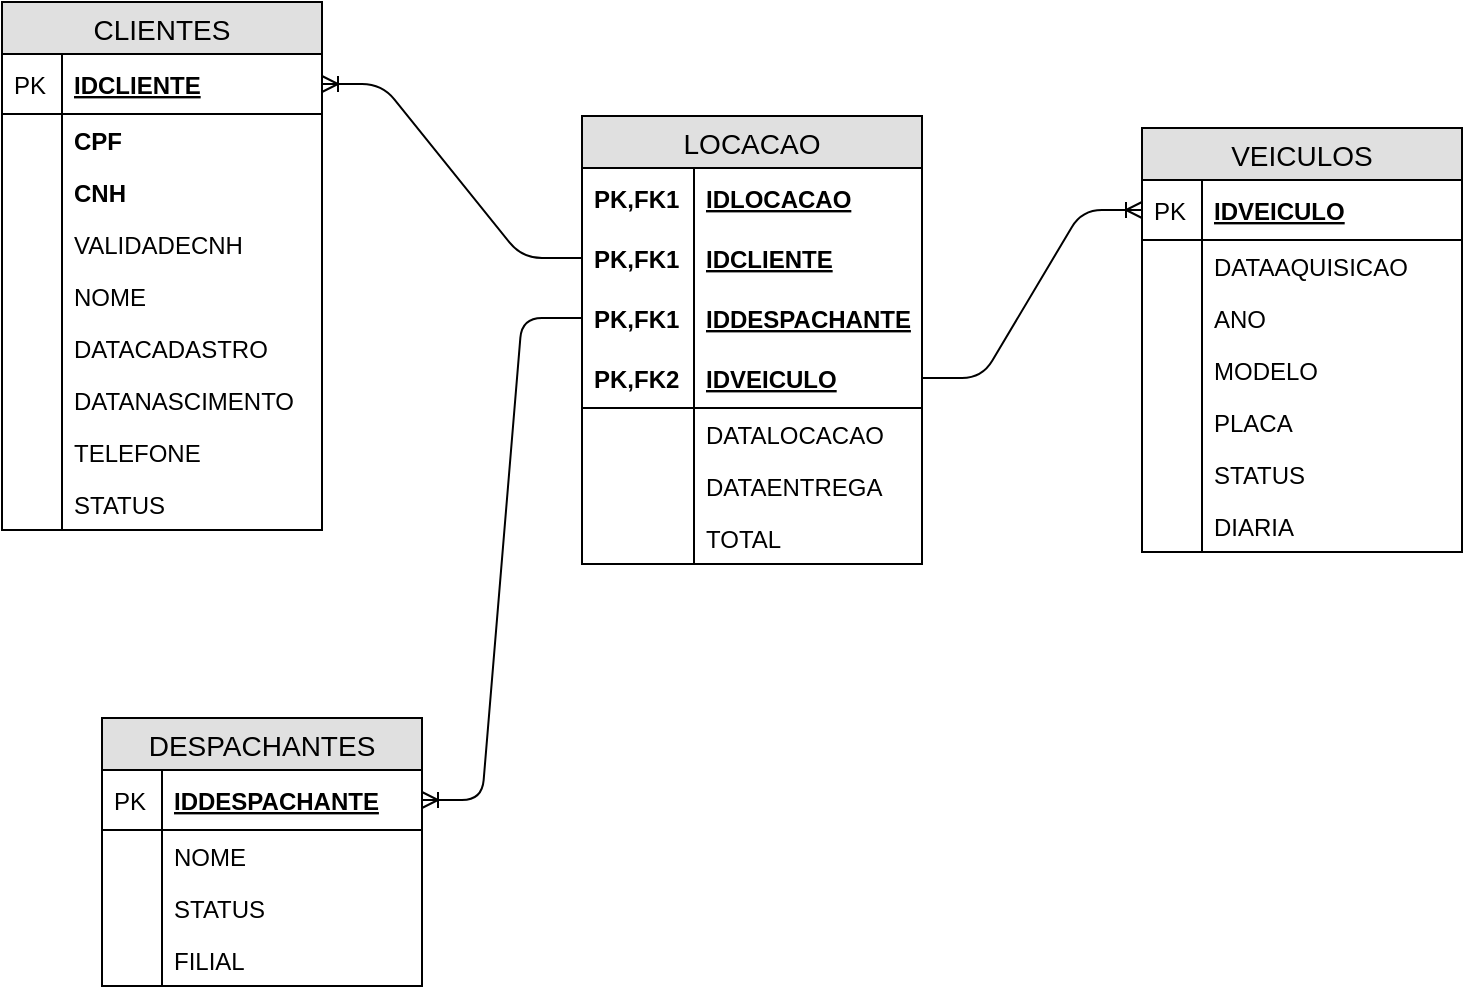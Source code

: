 <mxfile version="11.0.5" type="device"><diagram name="Page-1" id="2ca16b54-16f6-2749-3443-fa8db7711227"><mxGraphModel dx="1422" dy="725" grid="1" gridSize="10" guides="1" tooltips="1" connect="1" arrows="1" fold="1" page="1" pageScale="1" pageWidth="1100" pageHeight="850" background="#ffffff" math="0" shadow="0"><root><mxCell id="0"/><mxCell id="1" parent="0"/><mxCell id="qyWQ_okoRUeHuGyHm9Yl-1" value="DESPACHANTES" style="swimlane;fontStyle=0;childLayout=stackLayout;horizontal=1;startSize=26;fillColor=#e0e0e0;horizontalStack=0;resizeParent=1;resizeParentMax=0;resizeLast=0;collapsible=1;marginBottom=0;swimlaneFillColor=#ffffff;align=center;fontSize=14;" parent="1" vertex="1"><mxGeometry x="370" y="431" width="160" height="134" as="geometry"/></mxCell><mxCell id="qyWQ_okoRUeHuGyHm9Yl-2" value="IDDESPACHANTE" style="shape=partialRectangle;top=0;left=0;right=0;bottom=1;align=left;verticalAlign=middle;fillColor=none;spacingLeft=34;spacingRight=4;overflow=hidden;rotatable=0;points=[[0,0.5],[1,0.5]];portConstraint=eastwest;dropTarget=0;fontStyle=5;fontSize=12;" parent="qyWQ_okoRUeHuGyHm9Yl-1" vertex="1"><mxGeometry y="26" width="160" height="30" as="geometry"/></mxCell><mxCell id="qyWQ_okoRUeHuGyHm9Yl-3" value="PK" style="shape=partialRectangle;top=0;left=0;bottom=0;fillColor=none;align=left;verticalAlign=middle;spacingLeft=4;spacingRight=4;overflow=hidden;rotatable=0;points=[];portConstraint=eastwest;part=1;fontSize=12;" parent="qyWQ_okoRUeHuGyHm9Yl-2" vertex="1" connectable="0"><mxGeometry width="30" height="30" as="geometry"/></mxCell><mxCell id="qyWQ_okoRUeHuGyHm9Yl-4" value="NOME" style="shape=partialRectangle;top=0;left=0;right=0;bottom=0;align=left;verticalAlign=top;fillColor=none;spacingLeft=34;spacingRight=4;overflow=hidden;rotatable=0;points=[[0,0.5],[1,0.5]];portConstraint=eastwest;dropTarget=0;fontSize=12;" parent="qyWQ_okoRUeHuGyHm9Yl-1" vertex="1"><mxGeometry y="56" width="160" height="26" as="geometry"/></mxCell><mxCell id="qyWQ_okoRUeHuGyHm9Yl-5" value="" style="shape=partialRectangle;top=0;left=0;bottom=0;fillColor=none;align=left;verticalAlign=top;spacingLeft=4;spacingRight=4;overflow=hidden;rotatable=0;points=[];portConstraint=eastwest;part=1;fontSize=12;" parent="qyWQ_okoRUeHuGyHm9Yl-4" vertex="1" connectable="0"><mxGeometry width="30" height="26" as="geometry"/></mxCell><mxCell id="qyWQ_okoRUeHuGyHm9Yl-6" value="STATUS" style="shape=partialRectangle;top=0;left=0;right=0;bottom=0;align=left;verticalAlign=top;fillColor=none;spacingLeft=34;spacingRight=4;overflow=hidden;rotatable=0;points=[[0,0.5],[1,0.5]];portConstraint=eastwest;dropTarget=0;fontSize=12;" parent="qyWQ_okoRUeHuGyHm9Yl-1" vertex="1"><mxGeometry y="82" width="160" height="26" as="geometry"/></mxCell><mxCell id="qyWQ_okoRUeHuGyHm9Yl-7" value="" style="shape=partialRectangle;top=0;left=0;bottom=0;fillColor=none;align=left;verticalAlign=top;spacingLeft=4;spacingRight=4;overflow=hidden;rotatable=0;points=[];portConstraint=eastwest;part=1;fontSize=12;" parent="qyWQ_okoRUeHuGyHm9Yl-6" vertex="1" connectable="0"><mxGeometry width="30" height="26" as="geometry"/></mxCell><mxCell id="qyWQ_okoRUeHuGyHm9Yl-8" value="FILIAL" style="shape=partialRectangle;top=0;left=0;right=0;bottom=0;align=left;verticalAlign=top;fillColor=none;spacingLeft=34;spacingRight=4;overflow=hidden;rotatable=0;points=[[0,0.5],[1,0.5]];portConstraint=eastwest;dropTarget=0;fontSize=12;" parent="qyWQ_okoRUeHuGyHm9Yl-1" vertex="1"><mxGeometry y="108" width="160" height="26" as="geometry"/></mxCell><mxCell id="qyWQ_okoRUeHuGyHm9Yl-9" value="" style="shape=partialRectangle;top=0;left=0;bottom=0;fillColor=none;align=left;verticalAlign=top;spacingLeft=4;spacingRight=4;overflow=hidden;rotatable=0;points=[];portConstraint=eastwest;part=1;fontSize=12;" parent="qyWQ_okoRUeHuGyHm9Yl-8" vertex="1" connectable="0"><mxGeometry width="30" height="26" as="geometry"/></mxCell><mxCell id="qyWQ_okoRUeHuGyHm9Yl-14" value="VEICULOS" style="swimlane;fontStyle=0;childLayout=stackLayout;horizontal=1;startSize=26;fillColor=#e0e0e0;horizontalStack=0;resizeParent=1;resizeParentMax=0;resizeLast=0;collapsible=1;marginBottom=0;swimlaneFillColor=#ffffff;align=center;fontSize=14;" parent="1" vertex="1"><mxGeometry x="890" y="136" width="160" height="212" as="geometry"/></mxCell><mxCell id="qyWQ_okoRUeHuGyHm9Yl-15" value="IDVEICULO" style="shape=partialRectangle;top=0;left=0;right=0;bottom=1;align=left;verticalAlign=middle;fillColor=none;spacingLeft=34;spacingRight=4;overflow=hidden;rotatable=0;points=[[0,0.5],[1,0.5]];portConstraint=eastwest;dropTarget=0;fontStyle=5;fontSize=12;" parent="qyWQ_okoRUeHuGyHm9Yl-14" vertex="1"><mxGeometry y="26" width="160" height="30" as="geometry"/></mxCell><mxCell id="qyWQ_okoRUeHuGyHm9Yl-16" value="PK" style="shape=partialRectangle;top=0;left=0;bottom=0;fillColor=none;align=left;verticalAlign=middle;spacingLeft=4;spacingRight=4;overflow=hidden;rotatable=0;points=[];portConstraint=eastwest;part=1;fontSize=12;" parent="qyWQ_okoRUeHuGyHm9Yl-15" vertex="1" connectable="0"><mxGeometry width="30" height="30" as="geometry"/></mxCell><mxCell id="qyWQ_okoRUeHuGyHm9Yl-17" value="DATAAQUISICAO" style="shape=partialRectangle;top=0;left=0;right=0;bottom=0;align=left;verticalAlign=top;fillColor=none;spacingLeft=34;spacingRight=4;overflow=hidden;rotatable=0;points=[[0,0.5],[1,0.5]];portConstraint=eastwest;dropTarget=0;fontSize=12;" parent="qyWQ_okoRUeHuGyHm9Yl-14" vertex="1"><mxGeometry y="56" width="160" height="26" as="geometry"/></mxCell><mxCell id="qyWQ_okoRUeHuGyHm9Yl-18" value="" style="shape=partialRectangle;top=0;left=0;bottom=0;fillColor=none;align=left;verticalAlign=top;spacingLeft=4;spacingRight=4;overflow=hidden;rotatable=0;points=[];portConstraint=eastwest;part=1;fontSize=12;" parent="qyWQ_okoRUeHuGyHm9Yl-17" vertex="1" connectable="0"><mxGeometry width="30" height="26" as="geometry"/></mxCell><mxCell id="qyWQ_okoRUeHuGyHm9Yl-19" value="ANO" style="shape=partialRectangle;top=0;left=0;right=0;bottom=0;align=left;verticalAlign=top;fillColor=none;spacingLeft=34;spacingRight=4;overflow=hidden;rotatable=0;points=[[0,0.5],[1,0.5]];portConstraint=eastwest;dropTarget=0;fontSize=12;" parent="qyWQ_okoRUeHuGyHm9Yl-14" vertex="1"><mxGeometry y="82" width="160" height="26" as="geometry"/></mxCell><mxCell id="qyWQ_okoRUeHuGyHm9Yl-20" value="" style="shape=partialRectangle;top=0;left=0;bottom=0;fillColor=none;align=left;verticalAlign=top;spacingLeft=4;spacingRight=4;overflow=hidden;rotatable=0;points=[];portConstraint=eastwest;part=1;fontSize=12;" parent="qyWQ_okoRUeHuGyHm9Yl-19" vertex="1" connectable="0"><mxGeometry width="30" height="26" as="geometry"/></mxCell><mxCell id="tb-j-LvTbhXOiFxGkppm-16" value="MODELO" style="shape=partialRectangle;top=0;left=0;right=0;bottom=0;align=left;verticalAlign=top;fillColor=none;spacingLeft=34;spacingRight=4;overflow=hidden;rotatable=0;points=[[0,0.5],[1,0.5]];portConstraint=eastwest;dropTarget=0;fontSize=12;" vertex="1" parent="qyWQ_okoRUeHuGyHm9Yl-14"><mxGeometry y="108" width="160" height="26" as="geometry"/></mxCell><mxCell id="tb-j-LvTbhXOiFxGkppm-17" value="" style="shape=partialRectangle;top=0;left=0;bottom=0;fillColor=none;align=left;verticalAlign=top;spacingLeft=4;spacingRight=4;overflow=hidden;rotatable=0;points=[];portConstraint=eastwest;part=1;fontSize=12;" vertex="1" connectable="0" parent="tb-j-LvTbhXOiFxGkppm-16"><mxGeometry width="30" height="26" as="geometry"/></mxCell><mxCell id="tb-j-LvTbhXOiFxGkppm-18" value="PLACA" style="shape=partialRectangle;top=0;left=0;right=0;bottom=0;align=left;verticalAlign=top;fillColor=none;spacingLeft=34;spacingRight=4;overflow=hidden;rotatable=0;points=[[0,0.5],[1,0.5]];portConstraint=eastwest;dropTarget=0;fontSize=12;" vertex="1" parent="qyWQ_okoRUeHuGyHm9Yl-14"><mxGeometry y="134" width="160" height="26" as="geometry"/></mxCell><mxCell id="tb-j-LvTbhXOiFxGkppm-19" value="" style="shape=partialRectangle;top=0;left=0;bottom=0;fillColor=none;align=left;verticalAlign=top;spacingLeft=4;spacingRight=4;overflow=hidden;rotatable=0;points=[];portConstraint=eastwest;part=1;fontSize=12;" vertex="1" connectable="0" parent="tb-j-LvTbhXOiFxGkppm-18"><mxGeometry width="30" height="26" as="geometry"/></mxCell><mxCell id="tb-j-LvTbhXOiFxGkppm-20" value="STATUS" style="shape=partialRectangle;top=0;left=0;right=0;bottom=0;align=left;verticalAlign=top;fillColor=none;spacingLeft=34;spacingRight=4;overflow=hidden;rotatable=0;points=[[0,0.5],[1,0.5]];portConstraint=eastwest;dropTarget=0;fontSize=12;" vertex="1" parent="qyWQ_okoRUeHuGyHm9Yl-14"><mxGeometry y="160" width="160" height="26" as="geometry"/></mxCell><mxCell id="tb-j-LvTbhXOiFxGkppm-21" value="" style="shape=partialRectangle;top=0;left=0;bottom=0;fillColor=none;align=left;verticalAlign=top;spacingLeft=4;spacingRight=4;overflow=hidden;rotatable=0;points=[];portConstraint=eastwest;part=1;fontSize=12;" vertex="1" connectable="0" parent="tb-j-LvTbhXOiFxGkppm-20"><mxGeometry width="30" height="26" as="geometry"/></mxCell><mxCell id="tb-j-LvTbhXOiFxGkppm-22" value="DIARIA" style="shape=partialRectangle;top=0;left=0;right=0;bottom=0;align=left;verticalAlign=top;fillColor=none;spacingLeft=34;spacingRight=4;overflow=hidden;rotatable=0;points=[[0,0.5],[1,0.5]];portConstraint=eastwest;dropTarget=0;fontSize=12;" vertex="1" parent="qyWQ_okoRUeHuGyHm9Yl-14"><mxGeometry y="186" width="160" height="26" as="geometry"/></mxCell><mxCell id="tb-j-LvTbhXOiFxGkppm-23" value="" style="shape=partialRectangle;top=0;left=0;bottom=0;fillColor=none;align=left;verticalAlign=top;spacingLeft=4;spacingRight=4;overflow=hidden;rotatable=0;points=[];portConstraint=eastwest;part=1;fontSize=12;" vertex="1" connectable="0" parent="tb-j-LvTbhXOiFxGkppm-22"><mxGeometry width="30" height="26" as="geometry"/></mxCell><mxCell id="qyWQ_okoRUeHuGyHm9Yl-25" value="CLIENTES" style="swimlane;fontStyle=0;childLayout=stackLayout;horizontal=1;startSize=26;fillColor=#e0e0e0;horizontalStack=0;resizeParent=1;resizeParentMax=0;resizeLast=0;collapsible=1;marginBottom=0;swimlaneFillColor=#ffffff;align=center;fontSize=14;" parent="1" vertex="1"><mxGeometry x="320" y="73" width="160" height="264" as="geometry"/></mxCell><mxCell id="qyWQ_okoRUeHuGyHm9Yl-26" value="IDCLIENTE" style="shape=partialRectangle;top=0;left=0;right=0;bottom=1;align=left;verticalAlign=middle;fillColor=none;spacingLeft=34;spacingRight=4;overflow=hidden;rotatable=0;points=[[0,0.5],[1,0.5]];portConstraint=eastwest;dropTarget=0;fontStyle=5;fontSize=12;" parent="qyWQ_okoRUeHuGyHm9Yl-25" vertex="1"><mxGeometry y="26" width="160" height="30" as="geometry"/></mxCell><mxCell id="qyWQ_okoRUeHuGyHm9Yl-27" value="PK" style="shape=partialRectangle;top=0;left=0;bottom=0;fillColor=none;align=left;verticalAlign=middle;spacingLeft=4;spacingRight=4;overflow=hidden;rotatable=0;points=[];portConstraint=eastwest;part=1;fontSize=12;" parent="qyWQ_okoRUeHuGyHm9Yl-26" vertex="1" connectable="0"><mxGeometry width="30" height="30" as="geometry"/></mxCell><mxCell id="qyWQ_okoRUeHuGyHm9Yl-28" value="CPF" style="shape=partialRectangle;top=0;left=0;right=0;bottom=0;align=left;verticalAlign=top;fillColor=none;spacingLeft=34;spacingRight=4;overflow=hidden;rotatable=0;points=[[0,0.5],[1,0.5]];portConstraint=eastwest;dropTarget=0;fontSize=12;fontStyle=1" parent="qyWQ_okoRUeHuGyHm9Yl-25" vertex="1"><mxGeometry y="56" width="160" height="26" as="geometry"/></mxCell><mxCell id="qyWQ_okoRUeHuGyHm9Yl-29" value="" style="shape=partialRectangle;top=0;left=0;bottom=0;fillColor=none;align=left;verticalAlign=top;spacingLeft=4;spacingRight=4;overflow=hidden;rotatable=0;points=[];portConstraint=eastwest;part=1;fontSize=12;" parent="qyWQ_okoRUeHuGyHm9Yl-28" vertex="1" connectable="0"><mxGeometry width="30" height="26" as="geometry"/></mxCell><mxCell id="qyWQ_okoRUeHuGyHm9Yl-30" value="CNH" style="shape=partialRectangle;top=0;left=0;right=0;bottom=0;align=left;verticalAlign=top;fillColor=none;spacingLeft=34;spacingRight=4;overflow=hidden;rotatable=0;points=[[0,0.5],[1,0.5]];portConstraint=eastwest;dropTarget=0;fontSize=12;fontStyle=1" parent="qyWQ_okoRUeHuGyHm9Yl-25" vertex="1"><mxGeometry y="82" width="160" height="26" as="geometry"/></mxCell><mxCell id="qyWQ_okoRUeHuGyHm9Yl-31" value="" style="shape=partialRectangle;top=0;left=0;bottom=0;fillColor=none;align=left;verticalAlign=top;spacingLeft=4;spacingRight=4;overflow=hidden;rotatable=0;points=[];portConstraint=eastwest;part=1;fontSize=12;" parent="qyWQ_okoRUeHuGyHm9Yl-30" vertex="1" connectable="0"><mxGeometry width="30" height="26" as="geometry"/></mxCell><mxCell id="qyWQ_okoRUeHuGyHm9Yl-32" value="VALIDADECNH" style="shape=partialRectangle;top=0;left=0;right=0;bottom=0;align=left;verticalAlign=top;fillColor=none;spacingLeft=34;spacingRight=4;overflow=hidden;rotatable=0;points=[[0,0.5],[1,0.5]];portConstraint=eastwest;dropTarget=0;fontSize=12;" parent="qyWQ_okoRUeHuGyHm9Yl-25" vertex="1"><mxGeometry y="108" width="160" height="26" as="geometry"/></mxCell><mxCell id="qyWQ_okoRUeHuGyHm9Yl-33" value="" style="shape=partialRectangle;top=0;left=0;bottom=0;fillColor=none;align=left;verticalAlign=top;spacingLeft=4;spacingRight=4;overflow=hidden;rotatable=0;points=[];portConstraint=eastwest;part=1;fontSize=12;" parent="qyWQ_okoRUeHuGyHm9Yl-32" vertex="1" connectable="0"><mxGeometry width="30" height="26" as="geometry"/></mxCell><mxCell id="qyWQ_okoRUeHuGyHm9Yl-36" value="NOME" style="shape=partialRectangle;top=0;left=0;right=0;bottom=0;align=left;verticalAlign=top;fillColor=none;spacingLeft=34;spacingRight=4;overflow=hidden;rotatable=0;points=[[0,0.5],[1,0.5]];portConstraint=eastwest;dropTarget=0;fontSize=12;" parent="qyWQ_okoRUeHuGyHm9Yl-25" vertex="1"><mxGeometry y="134" width="160" height="26" as="geometry"/></mxCell><mxCell id="qyWQ_okoRUeHuGyHm9Yl-37" value="" style="shape=partialRectangle;top=0;left=0;bottom=0;fillColor=none;align=left;verticalAlign=top;spacingLeft=4;spacingRight=4;overflow=hidden;rotatable=0;points=[];portConstraint=eastwest;part=1;fontSize=12;" parent="qyWQ_okoRUeHuGyHm9Yl-36" vertex="1" connectable="0"><mxGeometry width="30" height="26" as="geometry"/></mxCell><mxCell id="tb-j-LvTbhXOiFxGkppm-24" value="DATACADASTRO" style="shape=partialRectangle;top=0;left=0;right=0;bottom=0;align=left;verticalAlign=top;fillColor=none;spacingLeft=34;spacingRight=4;overflow=hidden;rotatable=0;points=[[0,0.5],[1,0.5]];portConstraint=eastwest;dropTarget=0;fontSize=12;" vertex="1" parent="qyWQ_okoRUeHuGyHm9Yl-25"><mxGeometry y="160" width="160" height="26" as="geometry"/></mxCell><mxCell id="tb-j-LvTbhXOiFxGkppm-25" value="" style="shape=partialRectangle;top=0;left=0;bottom=0;fillColor=none;align=left;verticalAlign=top;spacingLeft=4;spacingRight=4;overflow=hidden;rotatable=0;points=[];portConstraint=eastwest;part=1;fontSize=12;" vertex="1" connectable="0" parent="tb-j-LvTbhXOiFxGkppm-24"><mxGeometry width="30" height="26" as="geometry"/></mxCell><mxCell id="tb-j-LvTbhXOiFxGkppm-27" value="DATANASCIMENTO" style="shape=partialRectangle;top=0;left=0;right=0;bottom=0;align=left;verticalAlign=top;fillColor=none;spacingLeft=34;spacingRight=4;overflow=hidden;rotatable=0;points=[[0,0.5],[1,0.5]];portConstraint=eastwest;dropTarget=0;fontSize=12;" vertex="1" parent="qyWQ_okoRUeHuGyHm9Yl-25"><mxGeometry y="186" width="160" height="26" as="geometry"/></mxCell><mxCell id="tb-j-LvTbhXOiFxGkppm-28" value="" style="shape=partialRectangle;top=0;left=0;bottom=0;fillColor=none;align=left;verticalAlign=top;spacingLeft=4;spacingRight=4;overflow=hidden;rotatable=0;points=[];portConstraint=eastwest;part=1;fontSize=12;" vertex="1" connectable="0" parent="tb-j-LvTbhXOiFxGkppm-27"><mxGeometry width="30" height="26" as="geometry"/></mxCell><mxCell id="tb-j-LvTbhXOiFxGkppm-29" value="TELEFONE" style="shape=partialRectangle;top=0;left=0;right=0;bottom=0;align=left;verticalAlign=top;fillColor=none;spacingLeft=34;spacingRight=4;overflow=hidden;rotatable=0;points=[[0,0.5],[1,0.5]];portConstraint=eastwest;dropTarget=0;fontSize=12;" vertex="1" parent="qyWQ_okoRUeHuGyHm9Yl-25"><mxGeometry y="212" width="160" height="26" as="geometry"/></mxCell><mxCell id="tb-j-LvTbhXOiFxGkppm-30" value="" style="shape=partialRectangle;top=0;left=0;bottom=0;fillColor=none;align=left;verticalAlign=top;spacingLeft=4;spacingRight=4;overflow=hidden;rotatable=0;points=[];portConstraint=eastwest;part=1;fontSize=12;" vertex="1" connectable="0" parent="tb-j-LvTbhXOiFxGkppm-29"><mxGeometry width="30" height="26" as="geometry"/></mxCell><mxCell id="tb-j-LvTbhXOiFxGkppm-31" value="STATUS" style="shape=partialRectangle;top=0;left=0;right=0;bottom=0;align=left;verticalAlign=top;fillColor=none;spacingLeft=34;spacingRight=4;overflow=hidden;rotatable=0;points=[[0,0.5],[1,0.5]];portConstraint=eastwest;dropTarget=0;fontSize=12;" vertex="1" parent="qyWQ_okoRUeHuGyHm9Yl-25"><mxGeometry y="238" width="160" height="26" as="geometry"/></mxCell><mxCell id="tb-j-LvTbhXOiFxGkppm-32" value="" style="shape=partialRectangle;top=0;left=0;bottom=0;fillColor=none;align=left;verticalAlign=top;spacingLeft=4;spacingRight=4;overflow=hidden;rotatable=0;points=[];portConstraint=eastwest;part=1;fontSize=12;" vertex="1" connectable="0" parent="tb-j-LvTbhXOiFxGkppm-31"><mxGeometry width="30" height="26" as="geometry"/></mxCell><mxCell id="qyWQ_okoRUeHuGyHm9Yl-49" value="LOCACAO" style="swimlane;fontStyle=0;childLayout=stackLayout;horizontal=1;startSize=26;fillColor=#e0e0e0;horizontalStack=0;resizeParent=1;resizeParentMax=0;resizeLast=0;collapsible=1;marginBottom=0;swimlaneFillColor=#ffffff;align=center;fontSize=14;" parent="1" vertex="1"><mxGeometry x="610" y="130" width="170" height="224" as="geometry"/></mxCell><mxCell id="tb-j-LvTbhXOiFxGkppm-37" value="IDLOCACAO" style="shape=partialRectangle;top=0;left=0;right=0;bottom=0;align=left;verticalAlign=middle;fillColor=none;spacingLeft=60;spacingRight=4;overflow=hidden;rotatable=0;points=[[0,0.5],[1,0.5]];portConstraint=eastwest;dropTarget=0;fontStyle=5;fontSize=12;" vertex="1" parent="qyWQ_okoRUeHuGyHm9Yl-49"><mxGeometry y="26" width="170" height="30" as="geometry"/></mxCell><mxCell id="tb-j-LvTbhXOiFxGkppm-38" value="PK,FK1" style="shape=partialRectangle;fontStyle=1;top=0;left=0;bottom=0;fillColor=none;align=left;verticalAlign=middle;spacingLeft=4;spacingRight=4;overflow=hidden;rotatable=0;points=[];portConstraint=eastwest;part=1;fontSize=12;" vertex="1" connectable="0" parent="tb-j-LvTbhXOiFxGkppm-37"><mxGeometry width="56" height="30" as="geometry"/></mxCell><mxCell id="tb-j-LvTbhXOiFxGkppm-35" value="IDCLIENTE" style="shape=partialRectangle;top=0;left=0;right=0;bottom=0;align=left;verticalAlign=middle;fillColor=none;spacingLeft=60;spacingRight=4;overflow=hidden;rotatable=0;points=[[0,0.5],[1,0.5]];portConstraint=eastwest;dropTarget=0;fontStyle=5;fontSize=12;" vertex="1" parent="qyWQ_okoRUeHuGyHm9Yl-49"><mxGeometry y="56" width="170" height="30" as="geometry"/></mxCell><mxCell id="tb-j-LvTbhXOiFxGkppm-36" value="PK,FK1" style="shape=partialRectangle;fontStyle=1;top=0;left=0;bottom=0;fillColor=none;align=left;verticalAlign=middle;spacingLeft=4;spacingRight=4;overflow=hidden;rotatable=0;points=[];portConstraint=eastwest;part=1;fontSize=12;" vertex="1" connectable="0" parent="tb-j-LvTbhXOiFxGkppm-35"><mxGeometry width="56" height="30" as="geometry"/></mxCell><mxCell id="qyWQ_okoRUeHuGyHm9Yl-50" value="IDDESPACHANTE" style="shape=partialRectangle;top=0;left=0;right=0;bottom=0;align=left;verticalAlign=middle;fillColor=none;spacingLeft=60;spacingRight=4;overflow=hidden;rotatable=0;points=[[0,0.5],[1,0.5]];portConstraint=eastwest;dropTarget=0;fontStyle=5;fontSize=12;" parent="qyWQ_okoRUeHuGyHm9Yl-49" vertex="1"><mxGeometry y="86" width="170" height="30" as="geometry"/></mxCell><mxCell id="qyWQ_okoRUeHuGyHm9Yl-51" value="PK,FK1" style="shape=partialRectangle;fontStyle=1;top=0;left=0;bottom=0;fillColor=none;align=left;verticalAlign=middle;spacingLeft=4;spacingRight=4;overflow=hidden;rotatable=0;points=[];portConstraint=eastwest;part=1;fontSize=12;" parent="qyWQ_okoRUeHuGyHm9Yl-50" vertex="1" connectable="0"><mxGeometry width="56" height="30" as="geometry"/></mxCell><mxCell id="qyWQ_okoRUeHuGyHm9Yl-52" value="IDVEICULO" style="shape=partialRectangle;top=0;left=0;right=0;bottom=1;align=left;verticalAlign=middle;fillColor=none;spacingLeft=60;spacingRight=4;overflow=hidden;rotatable=0;points=[[0,0.5],[1,0.5]];portConstraint=eastwest;dropTarget=0;fontStyle=5;fontSize=12;" parent="qyWQ_okoRUeHuGyHm9Yl-49" vertex="1"><mxGeometry y="116" width="170" height="30" as="geometry"/></mxCell><mxCell id="qyWQ_okoRUeHuGyHm9Yl-53" value="PK,FK2" style="shape=partialRectangle;fontStyle=1;top=0;left=0;bottom=0;fillColor=none;align=left;verticalAlign=middle;spacingLeft=4;spacingRight=4;overflow=hidden;rotatable=0;points=[];portConstraint=eastwest;part=1;fontSize=12;" parent="qyWQ_okoRUeHuGyHm9Yl-52" vertex="1" connectable="0"><mxGeometry width="56" height="30" as="geometry"/></mxCell><mxCell id="qyWQ_okoRUeHuGyHm9Yl-54" value="DATALOCACAO" style="shape=partialRectangle;top=0;left=0;right=0;bottom=0;align=left;verticalAlign=top;fillColor=none;spacingLeft=60;spacingRight=4;overflow=hidden;rotatable=0;points=[[0,0.5],[1,0.5]];portConstraint=eastwest;dropTarget=0;fontSize=12;" parent="qyWQ_okoRUeHuGyHm9Yl-49" vertex="1"><mxGeometry y="146" width="170" height="26" as="geometry"/></mxCell><mxCell id="qyWQ_okoRUeHuGyHm9Yl-55" value="" style="shape=partialRectangle;top=0;left=0;bottom=0;fillColor=none;align=left;verticalAlign=top;spacingLeft=4;spacingRight=4;overflow=hidden;rotatable=0;points=[];portConstraint=eastwest;part=1;fontSize=12;" parent="qyWQ_okoRUeHuGyHm9Yl-54" vertex="1" connectable="0"><mxGeometry width="56" height="26" as="geometry"/></mxCell><mxCell id="qyWQ_okoRUeHuGyHm9Yl-56" value="DATAENTREGA" style="shape=partialRectangle;top=0;left=0;right=0;bottom=0;align=left;verticalAlign=top;fillColor=none;spacingLeft=60;spacingRight=4;overflow=hidden;rotatable=0;points=[[0,0.5],[1,0.5]];portConstraint=eastwest;dropTarget=0;fontSize=12;" parent="qyWQ_okoRUeHuGyHm9Yl-49" vertex="1"><mxGeometry y="172" width="170" height="26" as="geometry"/></mxCell><mxCell id="qyWQ_okoRUeHuGyHm9Yl-57" value="" style="shape=partialRectangle;top=0;left=0;bottom=0;fillColor=none;align=left;verticalAlign=top;spacingLeft=4;spacingRight=4;overflow=hidden;rotatable=0;points=[];portConstraint=eastwest;part=1;fontSize=12;" parent="qyWQ_okoRUeHuGyHm9Yl-56" vertex="1" connectable="0"><mxGeometry width="56" height="26" as="geometry"/></mxCell><mxCell id="qyWQ_okoRUeHuGyHm9Yl-58" value="TOTAL" style="shape=partialRectangle;top=0;left=0;right=0;bottom=0;align=left;verticalAlign=top;fillColor=none;spacingLeft=60;spacingRight=4;overflow=hidden;rotatable=0;points=[[0,0.5],[1,0.5]];portConstraint=eastwest;dropTarget=0;fontSize=12;" parent="qyWQ_okoRUeHuGyHm9Yl-49" vertex="1"><mxGeometry y="198" width="170" height="26" as="geometry"/></mxCell><mxCell id="qyWQ_okoRUeHuGyHm9Yl-59" value="" style="shape=partialRectangle;top=0;left=0;bottom=0;fillColor=none;align=left;verticalAlign=top;spacingLeft=4;spacingRight=4;overflow=hidden;rotatable=0;points=[];portConstraint=eastwest;part=1;fontSize=12;" parent="qyWQ_okoRUeHuGyHm9Yl-58" vertex="1" connectable="0"><mxGeometry width="56" height="26" as="geometry"/></mxCell><mxCell id="qyWQ_okoRUeHuGyHm9Yl-64" value="" style="edgeStyle=entityRelationEdgeStyle;fontSize=12;html=1;endArrow=ERoneToMany;" parent="1" source="qyWQ_okoRUeHuGyHm9Yl-52" target="qyWQ_okoRUeHuGyHm9Yl-15" edge="1"><mxGeometry width="100" height="100" relative="1" as="geometry"><mxPoint x="740" y="115" as="sourcePoint"/><mxPoint x="840" y="15" as="targetPoint"/></mxGeometry></mxCell><mxCell id="qyWQ_okoRUeHuGyHm9Yl-65" value="" style="edgeStyle=entityRelationEdgeStyle;fontSize=12;html=1;endArrow=ERoneToMany;" parent="1" source="tb-j-LvTbhXOiFxGkppm-35" target="qyWQ_okoRUeHuGyHm9Yl-26" edge="1"><mxGeometry width="100" height="100" relative="1" as="geometry"><mxPoint x="460" y="160" as="sourcePoint"/><mxPoint x="750" y="430" as="targetPoint"/></mxGeometry></mxCell><mxCell id="qyWQ_okoRUeHuGyHm9Yl-75" value="" style="edgeStyle=entityRelationEdgeStyle;fontSize=12;html=1;endArrow=ERoneToMany;" parent="1" source="qyWQ_okoRUeHuGyHm9Yl-50" target="qyWQ_okoRUeHuGyHm9Yl-2" edge="1"><mxGeometry width="100" height="100" relative="1" as="geometry"><mxPoint x="730" y="93" as="sourcePoint"/><mxPoint x="510" y="93" as="targetPoint"/></mxGeometry></mxCell></root></mxGraphModel></diagram></mxfile>